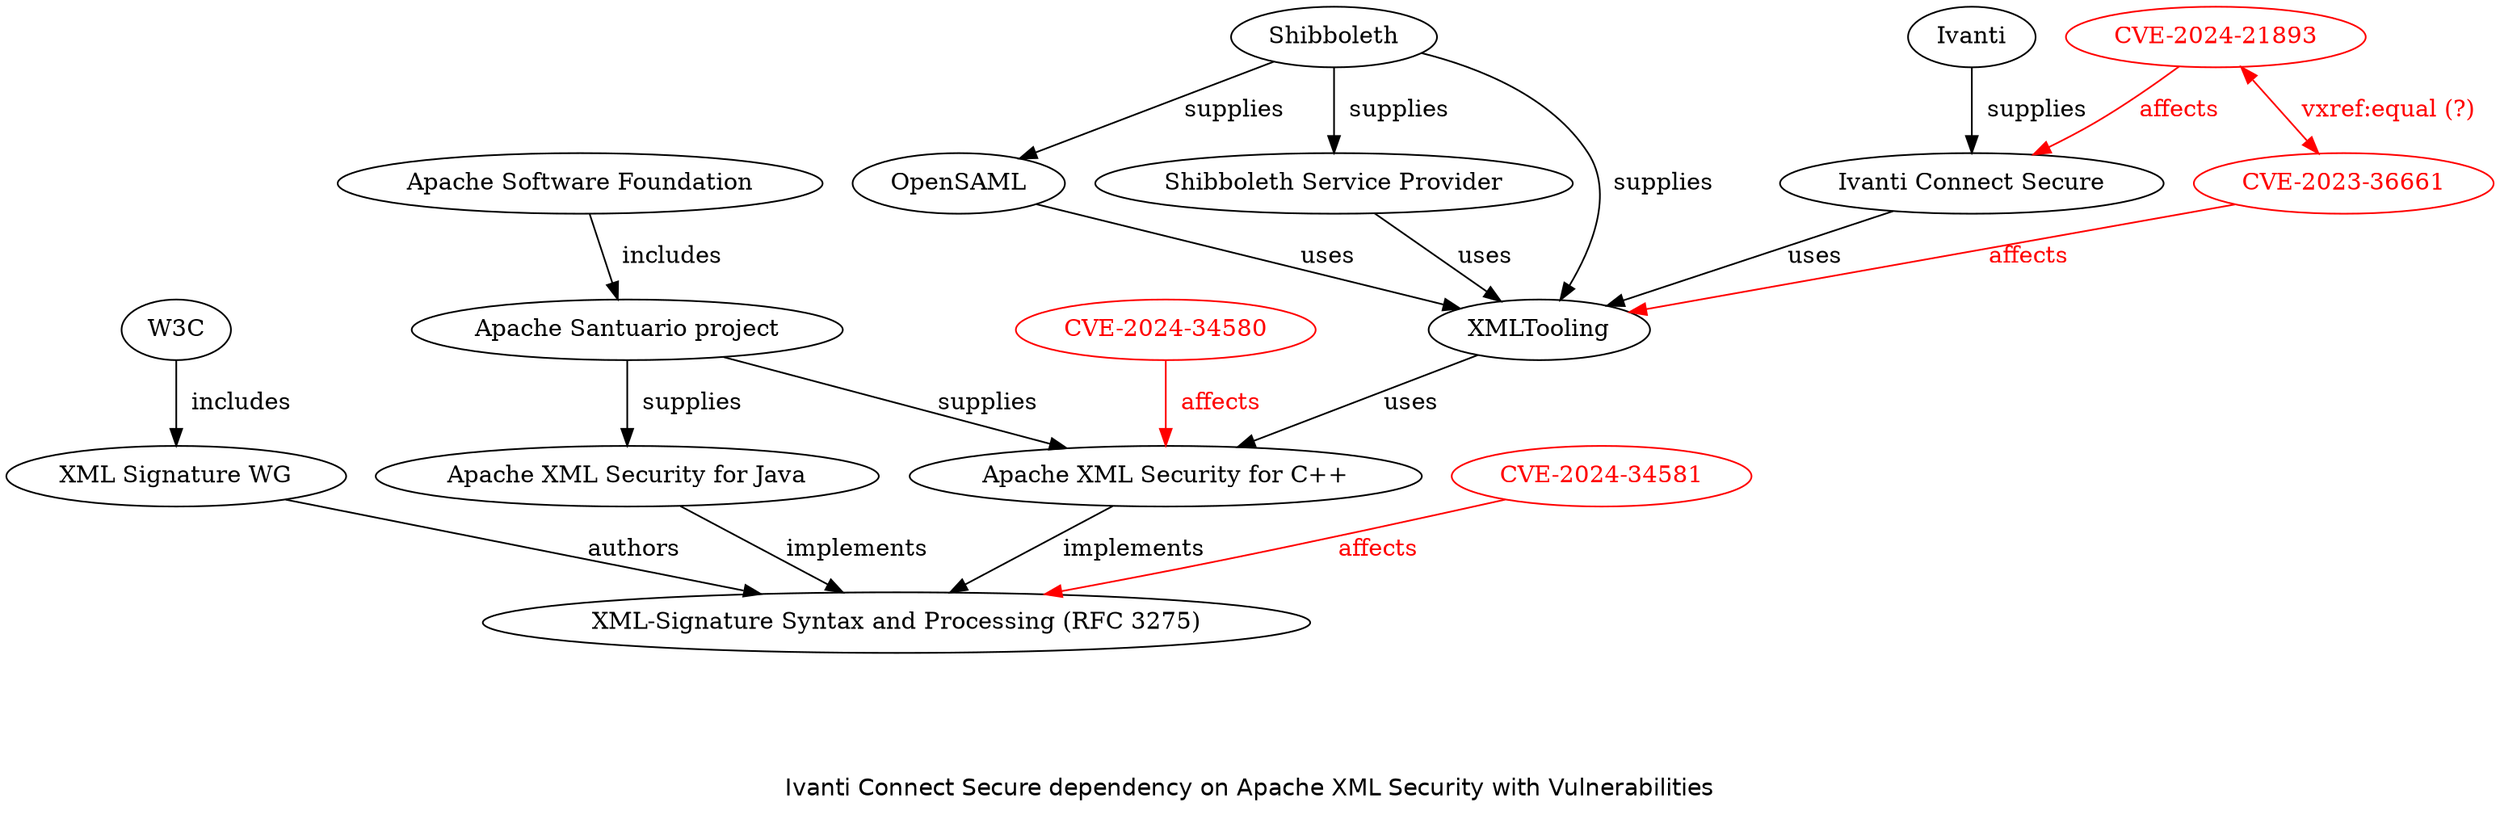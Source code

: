 digraph "SBOM and vulnerabilities" {

	layout="dot"
	fontname="helvetica"
	label="Ivanti Connect Secure dependency on Apache XML Security with Vulnerabilities"

	"shibboleth" [label="Shibboleth"]
	"xmltooling" [label="XMLTooling"]
	"opensaml" [label="OpenSAML"]
	"shibboleth_service_provider" [label="Shibboleth Service Provider"]
	"w3c" [label="W3C"]
	"xml_signature_wg" [label="XML Signature WG"]
	"rfc3275" [label="XML-Signature Syntax and Processing (RFC 3275)"]
	"java" [label="Apache XML Security for Java"]
	"cpp" [label="Apache XML Security for C++"]
	"santuario" [label="Apache Santuario project"]
	"asf" [label="Apache Software Foundation"]
	"ics" [label="Ivanti Connect Secure"]
	"ivanti" [label="Ivanti"]

	"CVE-2023-36661" [label="CVE-2023-36661" fontcolor = "red" color="red"]
	"CVE-2024-34581" [label="CVE-2024-34581" fontcolor = "red" color="red"]
	"CVE-2024-21893" [label="CVE-2024-21893" fontcolor = "red" color="red"]
	"CVE-2024-34580" [label="CVE-2024-34580" fontcolor = "red" color="red"]

	"blank" [height = 0 style = "invis"]
	rfc3275 -> blank [style = "invis"]

	ivanti -> ics [label = "  supplies"]
	ics -> xmltooling [label = " uses"]

	asf -> santuario [label = "  includes"]
	santuario -> java [label = "  supplies"]
	santuario -> cpp [label = " supplies"]
	java -> rfc3275 [label = " implements"]
	cpp -> rfc3275 [label = "  implements"]

	shibboleth -> xmltooling [label = "  supplies"]
	shibboleth -> opensaml [label = "  supplies"]
	shibboleth -> shibboleth_service_provider [label = "  supplies"]
	opensaml -> xmltooling [label = "  uses"]
	shibboleth_service_provider -> xmltooling [label = " uses"]
	xmltooling -> cpp [label = " uses"]

	w3c -> xml_signature_wg [label = "  includes"]
	xml_signature_wg -> rfc3275 [label = " authors"]
	
	"CVE-2023-36661" -> xmltooling [label = "affects" fontcolor = "red" color = "red"]
	"CVE-2024-21893" -> ics [label = " affects" fontcolor = "red" color = "red"]
	"CVE-2024-34580" -> cpp [label = "  affects" fontcolor = "red" color = "red"]
	"CVE-2024-34581" -> rfc3275 [label = " affects" fontcolor = "red" color = "red"]
	"CVE-2024-21893" -> "CVE-2023-36661" [label = "  vxref:equal (?)" dir="both" fontcolor = "red" color = "red"]
	
}
